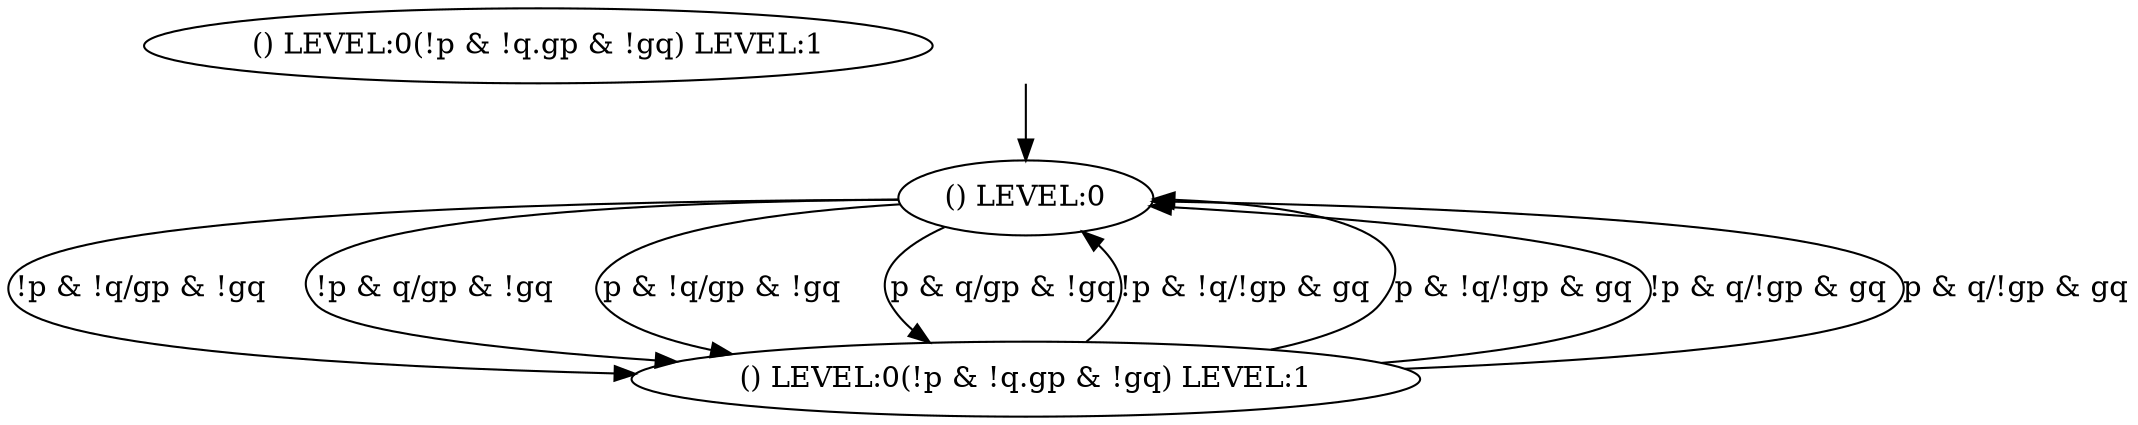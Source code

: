 digraph "examples/ArbitersTwoProcess/example1" {
"() LEVEL" [label="() LEVEL:0"];
"() LEVEL" [label="() LEVEL:0(!p & !q.gp & !gq) LEVEL:1"];
"() LEVEL:0" -> "() LEVEL:0(!p & !q.gp & !gq) LEVEL:1"  [label="!p & !q/gp & !gq"];
"() LEVEL:0" -> "() LEVEL:0(!p & !q.gp & !gq) LEVEL:1"  [label="!p & q/gp & !gq"];
"() LEVEL:0" -> "() LEVEL:0(!p & !q.gp & !gq) LEVEL:1"  [label="p & !q/gp & !gq"];
"() LEVEL:0" -> "() LEVEL:0(!p & !q.gp & !gq) LEVEL:1"  [label="p & q/gp & !gq"];
"() LEVEL:0(!p & !q.gp & !gq) LEVEL:1" -> "() LEVEL:0"  [label="!p & !q/!gp & gq"];
"() LEVEL:0(!p & !q.gp & !gq) LEVEL:1" -> "() LEVEL:0"  [label="p & !q/!gp & gq"];
"() LEVEL:0(!p & !q.gp & !gq) LEVEL:1" -> "() LEVEL:0"  [label="!p & q/!gp & gq"];
"() LEVEL:0(!p & !q.gp & !gq) LEVEL:1" -> "() LEVEL:0"  [label="p & q/!gp & gq"];
__start0 [label="", shape=none];
__start0 -> "() LEVEL:0"  [label=""];
}
